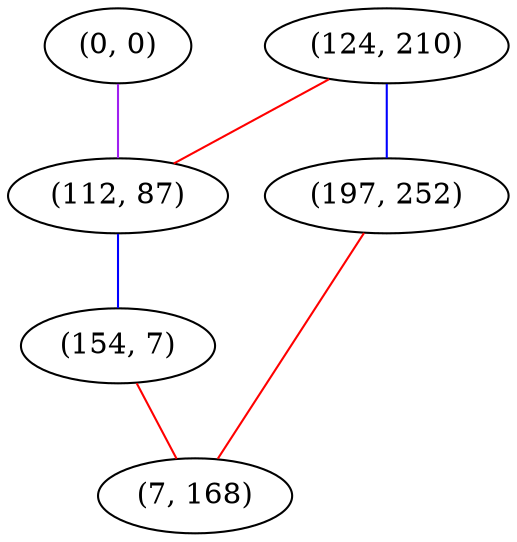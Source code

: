 graph "" {
"(124, 210)";
"(0, 0)";
"(112, 87)";
"(154, 7)";
"(197, 252)";
"(7, 168)";
"(124, 210)" -- "(197, 252)"  [color=blue, key=0, weight=3];
"(124, 210)" -- "(112, 87)"  [color=red, key=0, weight=1];
"(0, 0)" -- "(112, 87)"  [color=purple, key=0, weight=4];
"(112, 87)" -- "(154, 7)"  [color=blue, key=0, weight=3];
"(154, 7)" -- "(7, 168)"  [color=red, key=0, weight=1];
"(197, 252)" -- "(7, 168)"  [color=red, key=0, weight=1];
}
